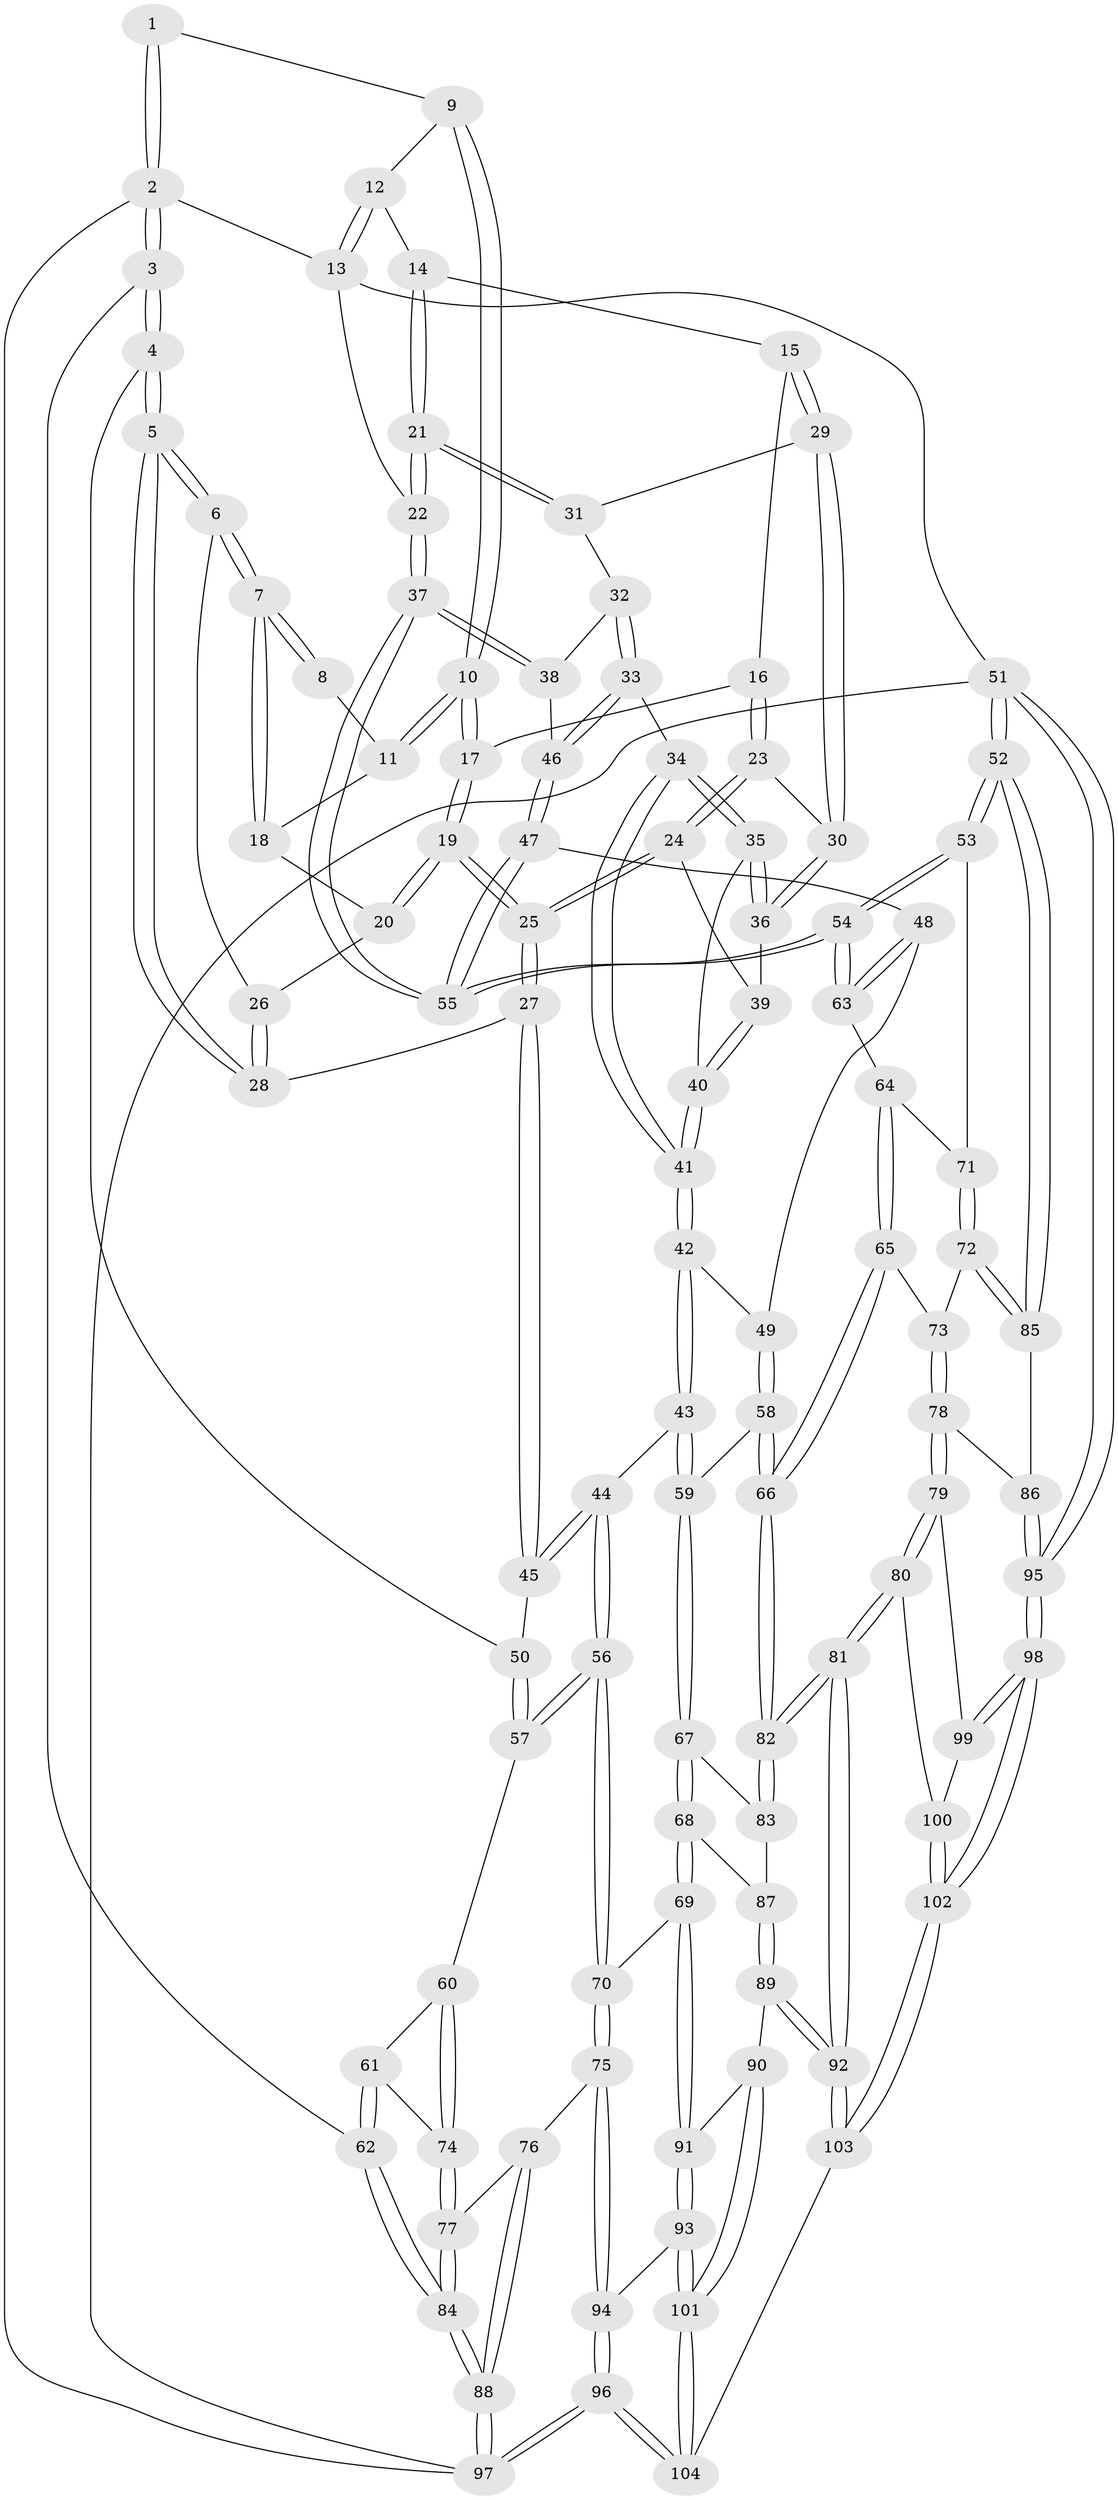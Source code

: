 // coarse degree distribution, {4: 0.4117647058823529, 5: 0.14705882352941177, 3: 0.38235294117647056, 2: 0.029411764705882353, 6: 0.029411764705882353}
// Generated by graph-tools (version 1.1) at 2025/38/03/04/25 23:38:29]
// undirected, 104 vertices, 257 edges
graph export_dot {
  node [color=gray90,style=filled];
  1 [pos="+0.21003662468608042+0"];
  2 [pos="+0+0"];
  3 [pos="+0+0.2631841347113684"];
  4 [pos="+0+0.265111896179094"];
  5 [pos="+0+0.2477938351626287"];
  6 [pos="+0.12010371643204415+0.13905948799560655"];
  7 [pos="+0.12174550303936676+0.13757519557155734"];
  8 [pos="+0.19347804698908228+0.038424576231583595"];
  9 [pos="+0.48577473411791805+0"];
  10 [pos="+0.450209834072137+0.0410729752926082"];
  11 [pos="+0.3390945920315105+0.09135163685370339"];
  12 [pos="+0.5209457988201912+0"];
  13 [pos="+1+0"];
  14 [pos="+0.670735164894817+0.13548775010225125"];
  15 [pos="+0.5824471970384822+0.178357590892872"];
  16 [pos="+0.48293205325682625+0.09589446251549359"];
  17 [pos="+0.456867978634712+0.06150047416854847"];
  18 [pos="+0.3139996366776213+0.1215195737136681"];
  19 [pos="+0.38841952226525006+0.23402314560498574"];
  20 [pos="+0.28997302894195126+0.18926932066002058"];
  21 [pos="+0.9145179763746826+0.13051965665165574"];
  22 [pos="+1+0"];
  23 [pos="+0.4805178570179426+0.25739521917921016"];
  24 [pos="+0.41665037554821616+0.31603195825152586"];
  25 [pos="+0.3901970372342173+0.3234641176415312"];
  26 [pos="+0.2834961378097788+0.19595471377036575"];
  27 [pos="+0.33859097893719564+0.3831135249156216"];
  28 [pos="+0.2527647753837122+0.31278347355823355"];
  29 [pos="+0.6002468392925661+0.2595671129456268"];
  30 [pos="+0.597050141952676+0.27118365955589663"];
  31 [pos="+0.8278583588470599+0.19798346572316167"];
  32 [pos="+0.7530914673421615+0.2990592442509954"];
  33 [pos="+0.6757743093975175+0.3902918279278823"];
  34 [pos="+0.660744290762823+0.37839906977641996"];
  35 [pos="+0.6268325186899366+0.34209094328117334"];
  36 [pos="+0.5982853696137922+0.2919595424994053"];
  37 [pos="+1+0.25603557693184037"];
  38 [pos="+0.8024043455650893+0.3832334374036126"];
  39 [pos="+0.509990796775809+0.3340885623025704"];
  40 [pos="+0.5197233862026627+0.39969469661889173"];
  41 [pos="+0.503276733125333+0.4402300668778015"];
  42 [pos="+0.463549208245822+0.49701049364739197"];
  43 [pos="+0.39449679311248737+0.5109886043040963"];
  44 [pos="+0.36269916045046774+0.5026588355354151"];
  45 [pos="+0.3464155771683612+0.4639669446821847"];
  46 [pos="+0.6928375909743046+0.44007994961469854"];
  47 [pos="+0.6949914544341953+0.4730221439338427"];
  48 [pos="+0.6797079238891875+0.5152486308417262"];
  49 [pos="+0.6226980446652731+0.5301136921129681"];
  50 [pos="+0.03231336932107277+0.44082114846058856"];
  51 [pos="+1+1"];
  52 [pos="+1+0.6272323330400551"];
  53 [pos="+1+0.4791510489967391"];
  54 [pos="+1+0.4548818472337597"];
  55 [pos="+1+0.4502305470573594"];
  56 [pos="+0.23774531599664692+0.6650001219235572"];
  57 [pos="+0.1344677513168088+0.6130739547233647"];
  58 [pos="+0.5794434241564604+0.6264036773856162"];
  59 [pos="+0.49303081064114407+0.6734834239492699"];
  60 [pos="+0.10978667843802711+0.6255379089639461"];
  61 [pos="+0.0060790892746505+0.6568043844642516"];
  62 [pos="+0+0.6434872632174155"];
  63 [pos="+0.7048893761554904+0.5540671645912983"];
  64 [pos="+0.7316476068493547+0.6021895128578109"];
  65 [pos="+0.7242064429702911+0.6356551609726223"];
  66 [pos="+0.64092412499062+0.7172600049714875"];
  67 [pos="+0.4932452371420254+0.6943446159624929"];
  68 [pos="+0.37498343276253643+0.7464206277310064"];
  69 [pos="+0.27296140545265474+0.727698735713494"];
  70 [pos="+0.23998738302300063+0.6847004468163689"];
  71 [pos="+0.8301931626477581+0.6099606105644289"];
  72 [pos="+0.8568111820463828+0.7260968921699202"];
  73 [pos="+0.7420882509485436+0.6694729953964714"];
  74 [pos="+0.04003696153586385+0.7379174145065999"];
  75 [pos="+0.11606977274722516+0.7954319467674027"];
  76 [pos="+0.057356480353557705+0.7708030727794587"];
  77 [pos="+0.039678981628340076+0.7454829012796186"];
  78 [pos="+0.772786302663373+0.8024841655538832"];
  79 [pos="+0.7694159443121555+0.8049255575027014"];
  80 [pos="+0.6823653114904211+0.822785916669902"];
  81 [pos="+0.607810967957946+0.8210520298977546"];
  82 [pos="+0.604263349571393+0.8076731149241496"];
  83 [pos="+0.5231247316803593+0.7366201697461192"];
  84 [pos="+0+0.7008370678848923"];
  85 [pos="+0.8724842604514835+0.7545111081600965"];
  86 [pos="+0.8509061427080591+0.789452393294348"];
  87 [pos="+0.4258284257950878+0.8066437816924809"];
  88 [pos="+0+1"];
  89 [pos="+0.4511483887206014+0.8962125284411623"];
  90 [pos="+0.3731652804139549+0.8699112318134723"];
  91 [pos="+0.28511665971373623+0.8245226775524533"];
  92 [pos="+0.5315890117107925+0.9783072550339711"];
  93 [pos="+0.2842311862331146+0.8267884955185226"];
  94 [pos="+0.09449704662778344+0.9264022803096154"];
  95 [pos="+1+1"];
  96 [pos="+0+1"];
  97 [pos="+0+1"];
  98 [pos="+0.9504702840146141+1"];
  99 [pos="+0.78079335945775+0.8650799210331573"];
  100 [pos="+0.7368427836757112+0.9155928582674108"];
  101 [pos="+0.2645858318547447+1"];
  102 [pos="+0.8397614855582292+1"];
  103 [pos="+0.5312998678330347+1"];
  104 [pos="+0.23709066202190898+1"];
  1 -- 2;
  1 -- 2;
  1 -- 9;
  2 -- 3;
  2 -- 3;
  2 -- 13;
  2 -- 97;
  3 -- 4;
  3 -- 4;
  3 -- 62;
  4 -- 5;
  4 -- 5;
  4 -- 50;
  5 -- 6;
  5 -- 6;
  5 -- 28;
  5 -- 28;
  6 -- 7;
  6 -- 7;
  6 -- 26;
  7 -- 8;
  7 -- 8;
  7 -- 18;
  7 -- 18;
  8 -- 11;
  9 -- 10;
  9 -- 10;
  9 -- 12;
  10 -- 11;
  10 -- 11;
  10 -- 17;
  10 -- 17;
  11 -- 18;
  12 -- 13;
  12 -- 13;
  12 -- 14;
  13 -- 22;
  13 -- 51;
  14 -- 15;
  14 -- 21;
  14 -- 21;
  15 -- 16;
  15 -- 29;
  15 -- 29;
  16 -- 17;
  16 -- 23;
  16 -- 23;
  17 -- 19;
  17 -- 19;
  18 -- 20;
  19 -- 20;
  19 -- 20;
  19 -- 25;
  19 -- 25;
  20 -- 26;
  21 -- 22;
  21 -- 22;
  21 -- 31;
  21 -- 31;
  22 -- 37;
  22 -- 37;
  23 -- 24;
  23 -- 24;
  23 -- 30;
  24 -- 25;
  24 -- 25;
  24 -- 39;
  25 -- 27;
  25 -- 27;
  26 -- 28;
  26 -- 28;
  27 -- 28;
  27 -- 45;
  27 -- 45;
  29 -- 30;
  29 -- 30;
  29 -- 31;
  30 -- 36;
  30 -- 36;
  31 -- 32;
  32 -- 33;
  32 -- 33;
  32 -- 38;
  33 -- 34;
  33 -- 46;
  33 -- 46;
  34 -- 35;
  34 -- 35;
  34 -- 41;
  34 -- 41;
  35 -- 36;
  35 -- 36;
  35 -- 40;
  36 -- 39;
  37 -- 38;
  37 -- 38;
  37 -- 55;
  37 -- 55;
  38 -- 46;
  39 -- 40;
  39 -- 40;
  40 -- 41;
  40 -- 41;
  41 -- 42;
  41 -- 42;
  42 -- 43;
  42 -- 43;
  42 -- 49;
  43 -- 44;
  43 -- 59;
  43 -- 59;
  44 -- 45;
  44 -- 45;
  44 -- 56;
  44 -- 56;
  45 -- 50;
  46 -- 47;
  46 -- 47;
  47 -- 48;
  47 -- 55;
  47 -- 55;
  48 -- 49;
  48 -- 63;
  48 -- 63;
  49 -- 58;
  49 -- 58;
  50 -- 57;
  50 -- 57;
  51 -- 52;
  51 -- 52;
  51 -- 95;
  51 -- 95;
  51 -- 97;
  52 -- 53;
  52 -- 53;
  52 -- 85;
  52 -- 85;
  53 -- 54;
  53 -- 54;
  53 -- 71;
  54 -- 55;
  54 -- 55;
  54 -- 63;
  54 -- 63;
  56 -- 57;
  56 -- 57;
  56 -- 70;
  56 -- 70;
  57 -- 60;
  58 -- 59;
  58 -- 66;
  58 -- 66;
  59 -- 67;
  59 -- 67;
  60 -- 61;
  60 -- 74;
  60 -- 74;
  61 -- 62;
  61 -- 62;
  61 -- 74;
  62 -- 84;
  62 -- 84;
  63 -- 64;
  64 -- 65;
  64 -- 65;
  64 -- 71;
  65 -- 66;
  65 -- 66;
  65 -- 73;
  66 -- 82;
  66 -- 82;
  67 -- 68;
  67 -- 68;
  67 -- 83;
  68 -- 69;
  68 -- 69;
  68 -- 87;
  69 -- 70;
  69 -- 91;
  69 -- 91;
  70 -- 75;
  70 -- 75;
  71 -- 72;
  71 -- 72;
  72 -- 73;
  72 -- 85;
  72 -- 85;
  73 -- 78;
  73 -- 78;
  74 -- 77;
  74 -- 77;
  75 -- 76;
  75 -- 94;
  75 -- 94;
  76 -- 77;
  76 -- 88;
  76 -- 88;
  77 -- 84;
  77 -- 84;
  78 -- 79;
  78 -- 79;
  78 -- 86;
  79 -- 80;
  79 -- 80;
  79 -- 99;
  80 -- 81;
  80 -- 81;
  80 -- 100;
  81 -- 82;
  81 -- 82;
  81 -- 92;
  81 -- 92;
  82 -- 83;
  82 -- 83;
  83 -- 87;
  84 -- 88;
  84 -- 88;
  85 -- 86;
  86 -- 95;
  86 -- 95;
  87 -- 89;
  87 -- 89;
  88 -- 97;
  88 -- 97;
  89 -- 90;
  89 -- 92;
  89 -- 92;
  90 -- 91;
  90 -- 101;
  90 -- 101;
  91 -- 93;
  91 -- 93;
  92 -- 103;
  92 -- 103;
  93 -- 94;
  93 -- 101;
  93 -- 101;
  94 -- 96;
  94 -- 96;
  95 -- 98;
  95 -- 98;
  96 -- 97;
  96 -- 97;
  96 -- 104;
  96 -- 104;
  98 -- 99;
  98 -- 99;
  98 -- 102;
  98 -- 102;
  99 -- 100;
  100 -- 102;
  100 -- 102;
  101 -- 104;
  101 -- 104;
  102 -- 103;
  102 -- 103;
  103 -- 104;
}
